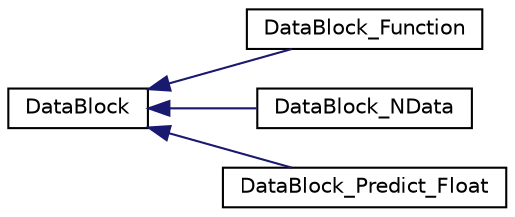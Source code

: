 digraph "Graphical Class Hierarchy"
{
  edge [fontname="Helvetica",fontsize="10",labelfontname="Helvetica",labelfontsize="10"];
  node [fontname="Helvetica",fontsize="10",shape=record];
  rankdir="LR";
  Node1 [label="DataBlock",height=0.2,width=0.4,color="black", fillcolor="white", style="filled",URL="$classRNReplicaNet_1_1DataBlock.html"];
  Node1 -> Node2 [dir="back",color="midnightblue",fontsize="10",style="solid",fontname="Helvetica"];
  Node2 [label="DataBlock_Function",height=0.2,width=0.4,color="black", fillcolor="white", style="filled",URL="$classRNReplicaNet_1_1DataBlock__Function.html"];
  Node1 -> Node3 [dir="back",color="midnightblue",fontsize="10",style="solid",fontname="Helvetica"];
  Node3 [label="DataBlock_NData",height=0.2,width=0.4,color="black", fillcolor="white", style="filled",URL="$classRNReplicaNet_1_1DataBlock__NData.html"];
  Node1 -> Node4 [dir="back",color="midnightblue",fontsize="10",style="solid",fontname="Helvetica"];
  Node4 [label="DataBlock_Predict_Float",height=0.2,width=0.4,color="black", fillcolor="white", style="filled",URL="$classRNReplicaNet_1_1DataBlock__Predict__Float.html"];
}

